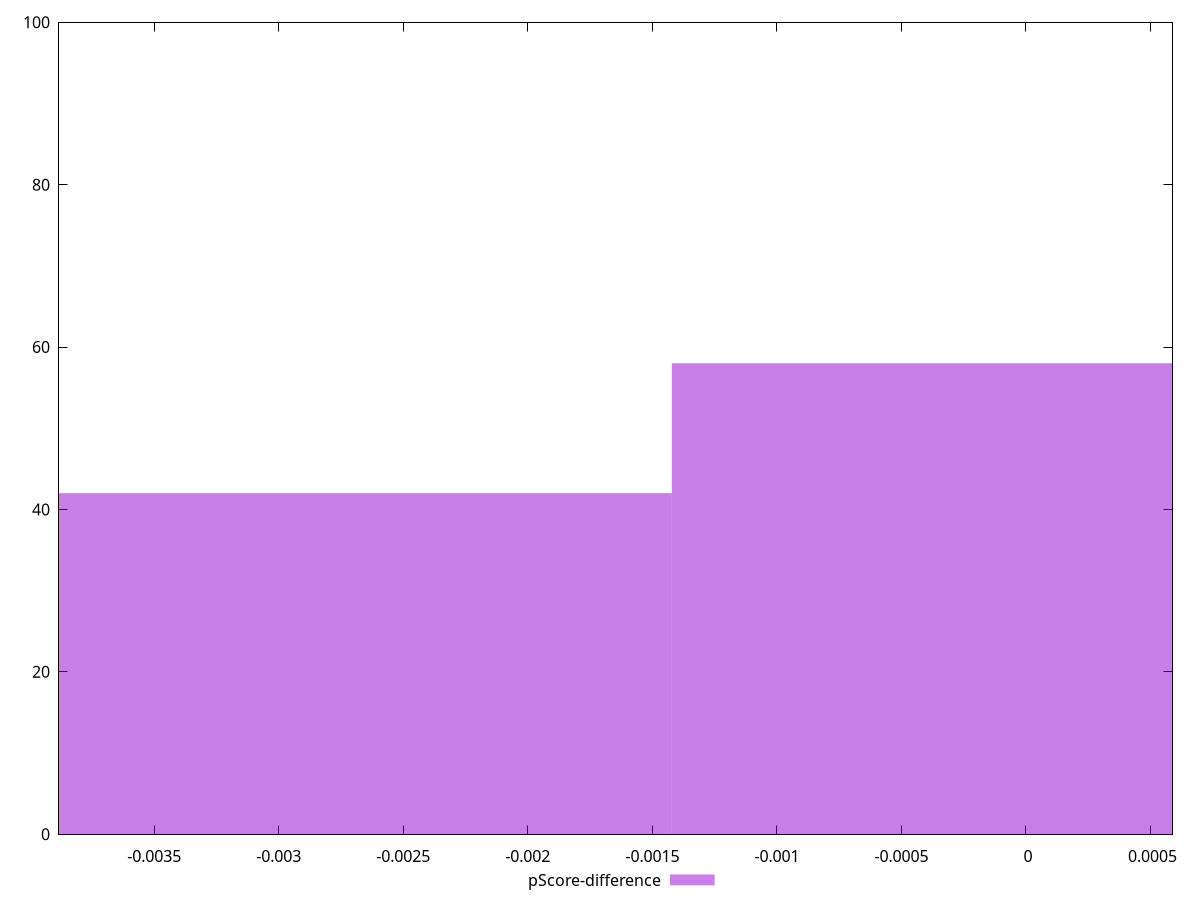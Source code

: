 reset

$pScoreDifference <<EOF
0 58
-0.0028440930544922057 42
EOF

set key outside below
set boxwidth 0.0028440930544922057
set xrange [-0.0038823529411765034:0.0005882352941176117]
set yrange [0:100]
set trange [0:100]
set style fill transparent solid 0.5 noborder
set terminal svg size 640, 490 enhanced background rgb 'white'
set output "reports/report_00033_2021-03-01T14-23-16.841Z/render-blocking-resources/samples/astro-inner/pScore-difference/histogram.svg"

plot $pScoreDifference title "pScore-difference" with boxes

reset
